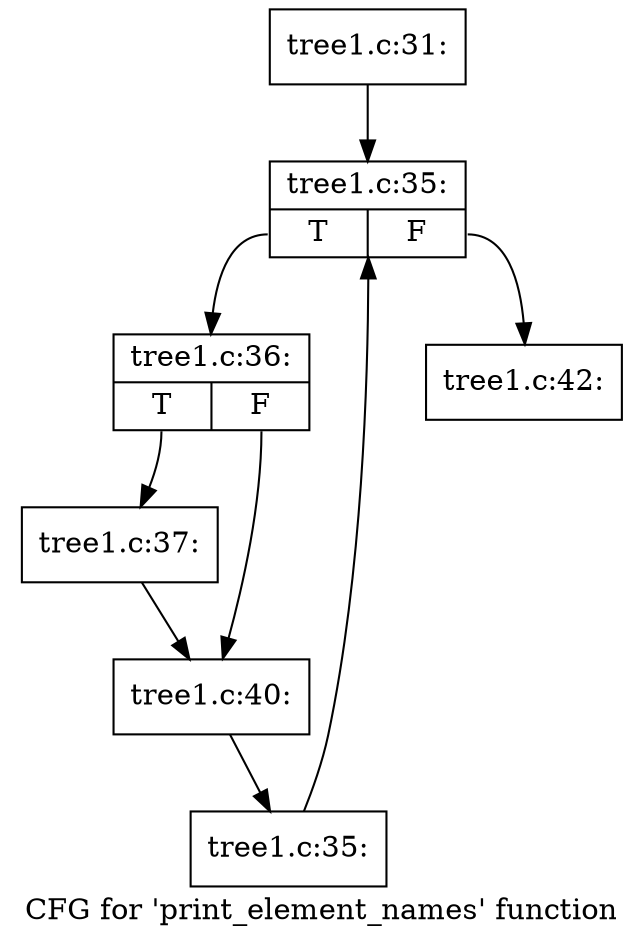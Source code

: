 digraph "CFG for 'print_element_names' function" {
	label="CFG for 'print_element_names' function";

	Node0x4754230 [shape=record,label="{tree1.c:31:}"];
	Node0x4754230 -> Node0x4745eb0;
	Node0x4745eb0 [shape=record,label="{tree1.c:35:|{<s0>T|<s1>F}}"];
	Node0x4745eb0:s0 -> Node0x47535a0;
	Node0x4745eb0:s1 -> Node0x4745cf0;
	Node0x47535a0 [shape=record,label="{tree1.c:36:|{<s0>T|<s1>F}}"];
	Node0x47535a0:s0 -> Node0x4756540;
	Node0x47535a0:s1 -> Node0x4756590;
	Node0x4756540 [shape=record,label="{tree1.c:37:}"];
	Node0x4756540 -> Node0x4756590;
	Node0x4756590 [shape=record,label="{tree1.c:40:}"];
	Node0x4756590 -> Node0x4745f00;
	Node0x4745f00 [shape=record,label="{tree1.c:35:}"];
	Node0x4745f00 -> Node0x4745eb0;
	Node0x4745cf0 [shape=record,label="{tree1.c:42:}"];
}
